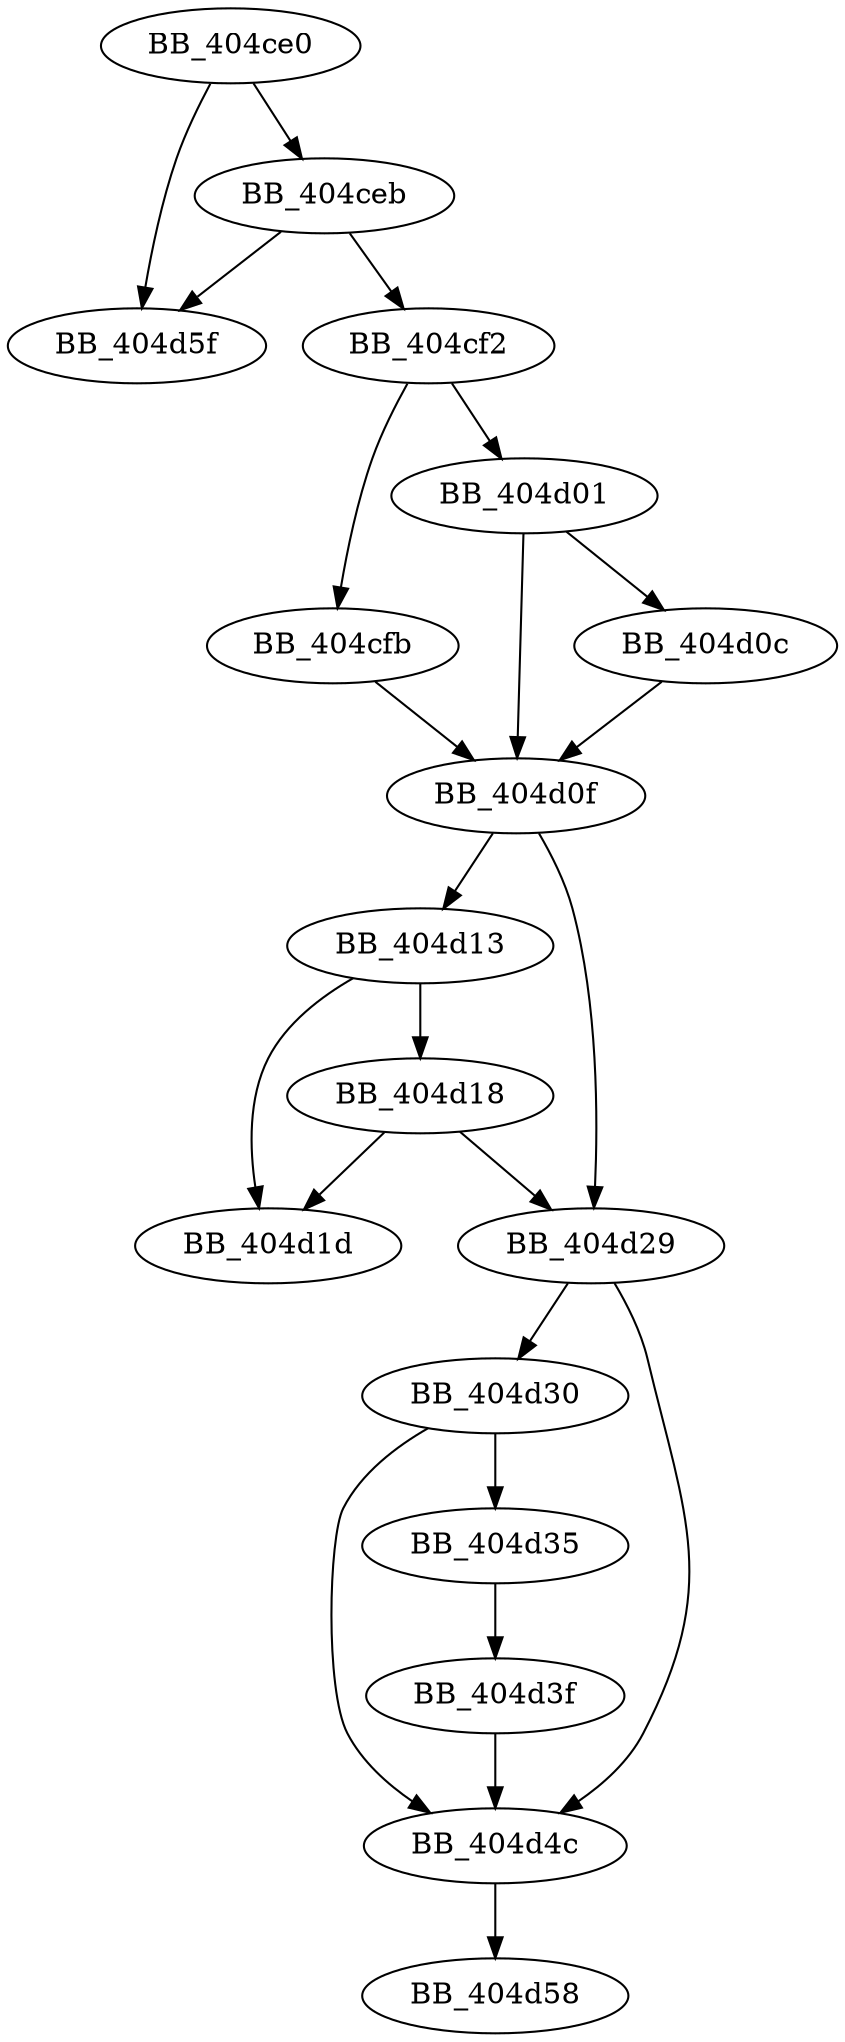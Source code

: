 DiGraph sub_404CE0{
BB_404ce0->BB_404ceb
BB_404ce0->BB_404d5f
BB_404ceb->BB_404cf2
BB_404ceb->BB_404d5f
BB_404cf2->BB_404cfb
BB_404cf2->BB_404d01
BB_404cfb->BB_404d0f
BB_404d01->BB_404d0c
BB_404d01->BB_404d0f
BB_404d0c->BB_404d0f
BB_404d0f->BB_404d13
BB_404d0f->BB_404d29
BB_404d13->BB_404d18
BB_404d13->BB_404d1d
BB_404d18->BB_404d1d
BB_404d18->BB_404d29
BB_404d29->BB_404d30
BB_404d29->BB_404d4c
BB_404d30->BB_404d35
BB_404d30->BB_404d4c
BB_404d35->BB_404d3f
BB_404d3f->BB_404d4c
BB_404d4c->BB_404d58
}
